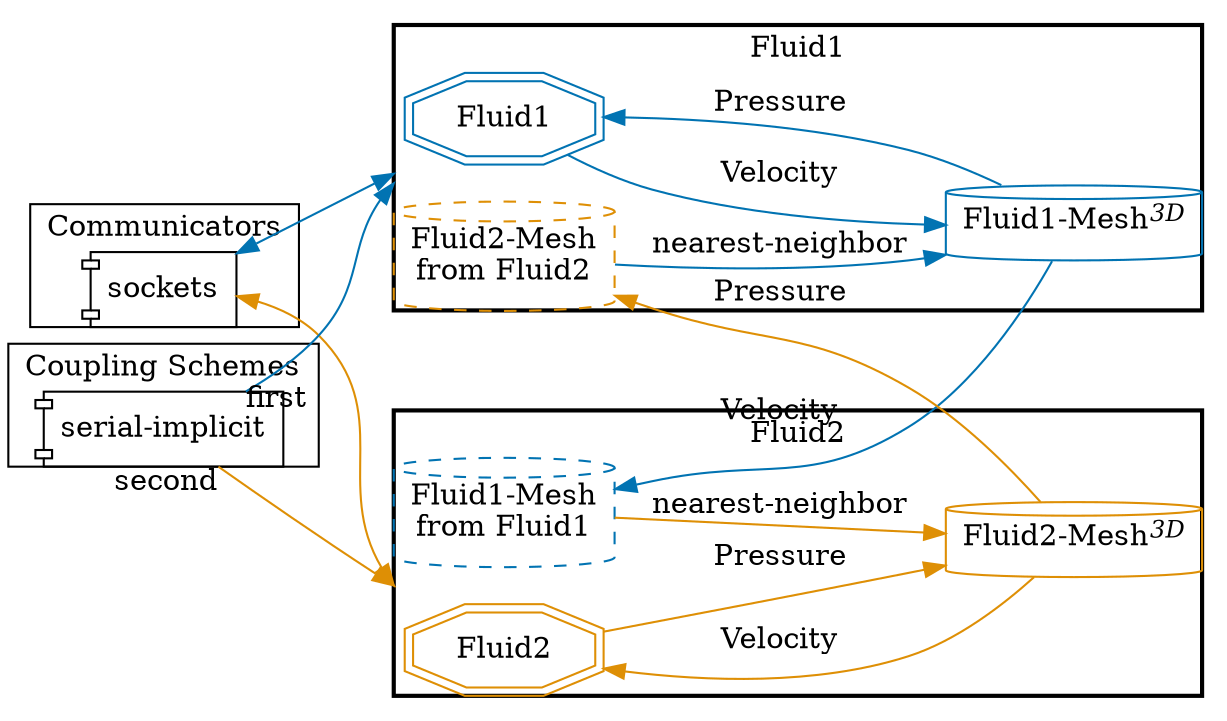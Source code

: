 digraph G {
compound=True;
layout=dot;
margin=0;
overlap=scale;
rankdir=LR;
splines=true;
subgraph cluster_m2n {
label="Communicators";
"m2n-Fluid1-Fluid2" [label="sockets", shape=component];
}

subgraph cluster_cpl {
label="Coupling Schemes";
"cpl-Fluid1-Fluid2" [label="serial-implicit", shape=component];
}

subgraph cluster_Fluid1 {
label="Fluid1";
style=bold;
"Fluid1" [color="#0173B2", shape=doubleoctagon];
"Fluid1-Fluid1-Mesh" [color="#0173B2", label=<Fluid1-Mesh<SUP><I>3D</I></SUP>>, shape=cylinder];
"Fluid1-Fluid2-Mesh" [color="#DE8F05", label="Fluid2-Mesh
from Fluid2", shape=cylinder, style=dashed];
"Fluid1-Fluid1-Mesh" -> "Fluid1"  [color="#0173B2", label="Pressure", tooltip=scalar];
"Fluid1" -> "Fluid1-Fluid1-Mesh"  [color="#0173B2", label="Velocity", tooltip=vector];
"Fluid1-Fluid2-Mesh" -> "Fluid1-Fluid1-Mesh"  [color="#0173B2", label="nearest-neighbor"];
}

subgraph cluster_Fluid2 {
label="Fluid2";
style=bold;
"Fluid2" [color="#DE8F05", shape=doubleoctagon];
"Fluid2-Fluid2-Mesh" [color="#DE8F05", label=<Fluid2-Mesh<SUP><I>3D</I></SUP>>, shape=cylinder];
"Fluid2-Fluid1-Mesh" [color="#0173B2", label="Fluid1-Mesh
from Fluid1", shape=cylinder, style=dashed];
"Fluid2-Fluid2-Mesh" -> "Fluid2"  [color="#DE8F05", label="Velocity", tooltip=vector];
"Fluid2" -> "Fluid2-Fluid2-Mesh"  [color="#DE8F05", label="Pressure", tooltip=scalar];
"Fluid2-Fluid1-Mesh" -> "Fluid2-Fluid2-Mesh"  [color="#DE8F05", label="nearest-neighbor"];
}

"m2n-Fluid1-Fluid2" -> "Fluid1"  [color="#0173B2", dir=both, lhead=cluster_Fluid1];
"m2n-Fluid1-Fluid2" -> "Fluid2"  [color="#DE8F05", dir=both, lhead=cluster_Fluid2];
"cpl-Fluid1-Fluid2" -> "Fluid1"  [color="#0173B2", lhead=cluster_Fluid1, taillabel="first"];
"cpl-Fluid1-Fluid2" -> "Fluid2"  [color="#DE8F05", lhead=cluster_Fluid2, taillabel="second"];
"Fluid1-Fluid1-Mesh" -> "Fluid2-Fluid1-Mesh"  [color="#0173B2", label="Velocity", style="", tooltip=vector];
"Fluid2-Fluid2-Mesh" -> "Fluid1-Fluid2-Mesh"  [color="#DE8F05", label="Pressure", style="", tooltip=scalar];
}

